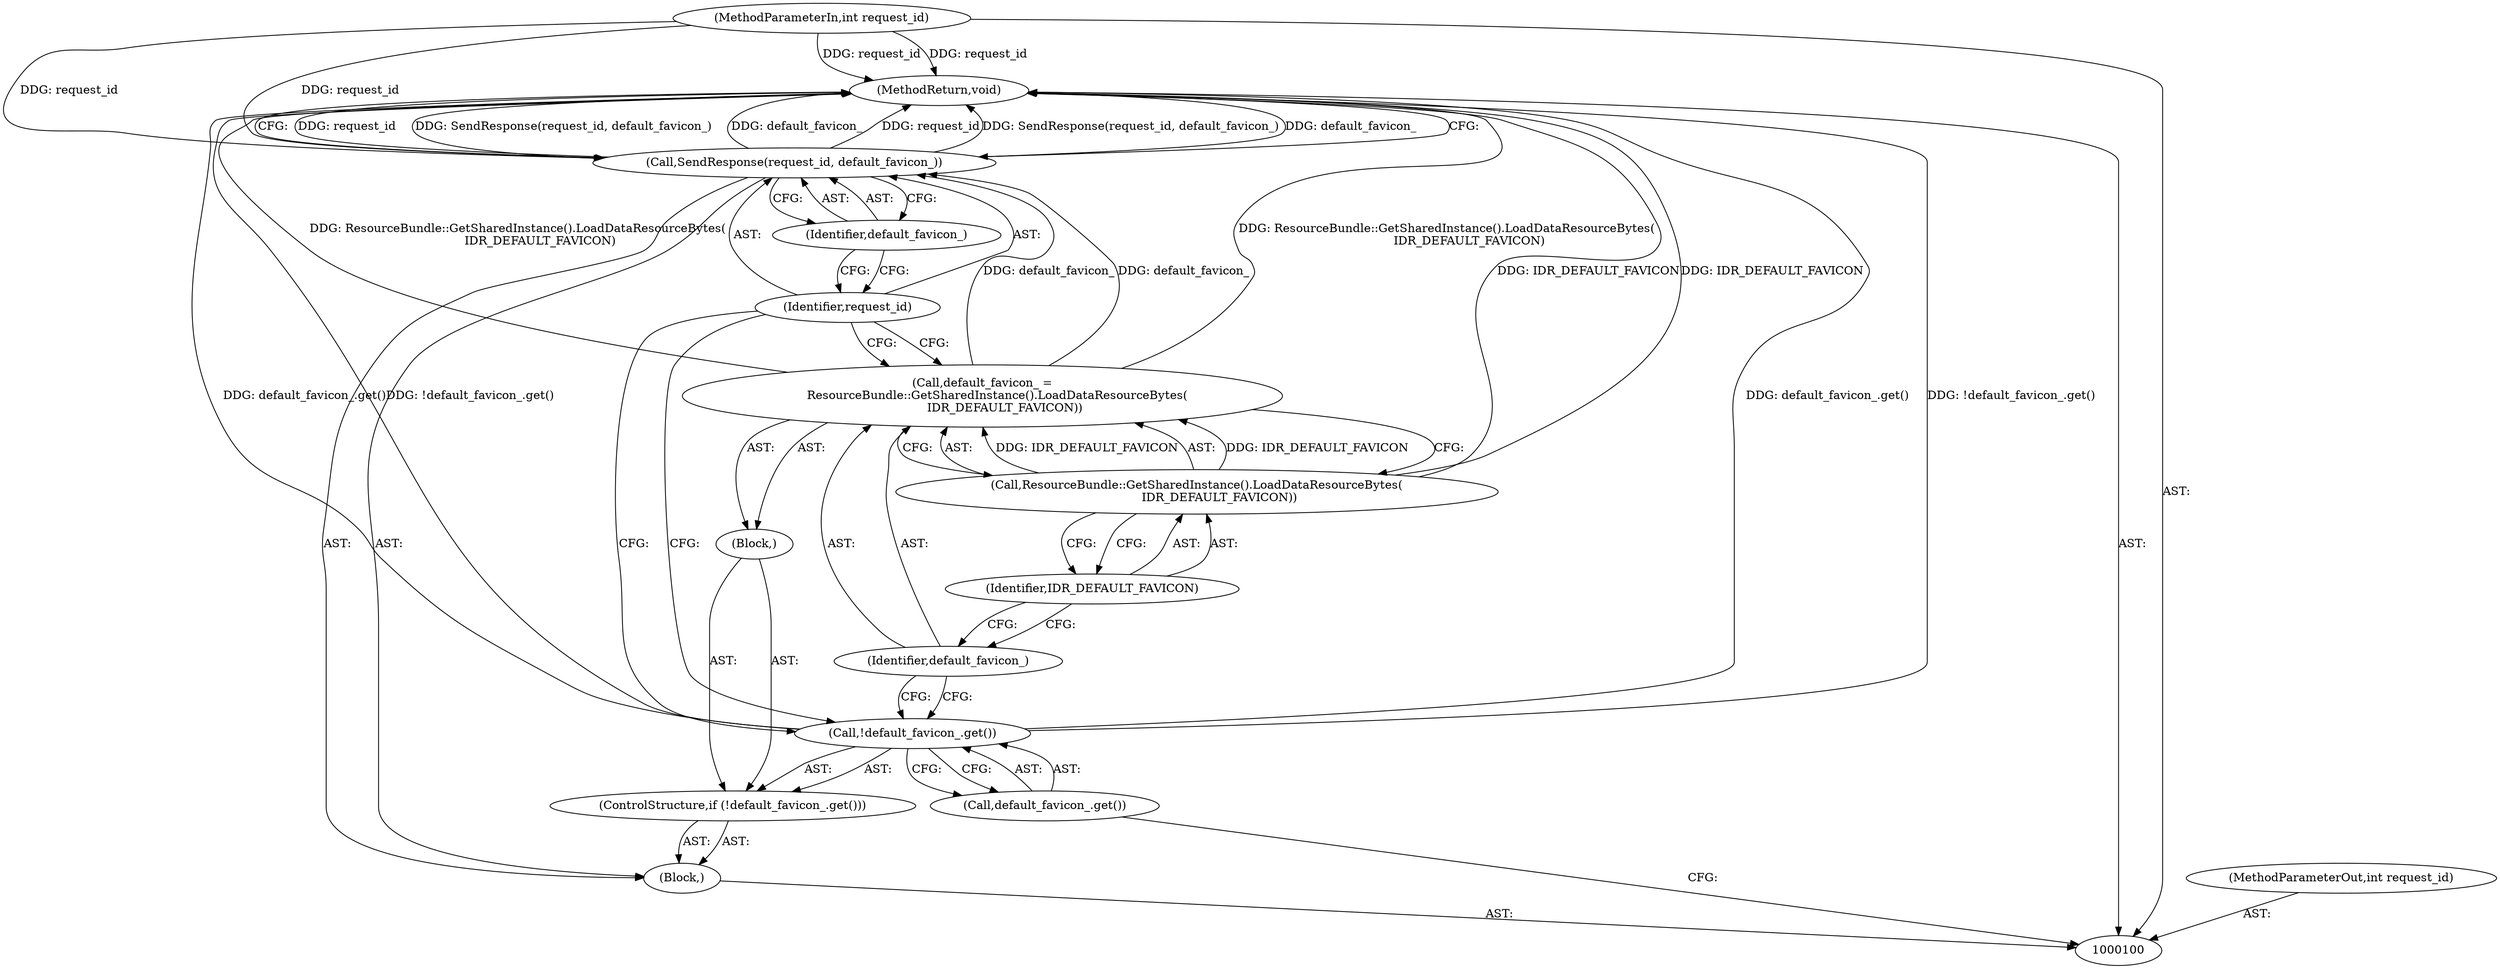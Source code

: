 digraph "1_Chrome_abbd2f4b36da8c89e6f3002eb84f60064a6ff067" {
"1000114" [label="(MethodReturn,void)"];
"1000101" [label="(MethodParameterIn,int request_id)"];
"1000140" [label="(MethodParameterOut,int request_id)"];
"1000102" [label="(Block,)"];
"1000103" [label="(ControlStructure,if (!default_favicon_.get()))"];
"1000106" [label="(Block,)"];
"1000104" [label="(Call,!default_favicon_.get())"];
"1000105" [label="(Call,default_favicon_.get())"];
"1000107" [label="(Call,default_favicon_ =\n        ResourceBundle::GetSharedInstance().LoadDataResourceBytes(\n            IDR_DEFAULT_FAVICON))"];
"1000108" [label="(Identifier,default_favicon_)"];
"1000109" [label="(Call,ResourceBundle::GetSharedInstance().LoadDataResourceBytes(\n            IDR_DEFAULT_FAVICON))"];
"1000110" [label="(Identifier,IDR_DEFAULT_FAVICON)"];
"1000112" [label="(Identifier,request_id)"];
"1000111" [label="(Call,SendResponse(request_id, default_favicon_))"];
"1000113" [label="(Identifier,default_favicon_)"];
"1000114" -> "1000100"  [label="AST: "];
"1000114" -> "1000111"  [label="CFG: "];
"1000104" -> "1000114"  [label="DDG: !default_favicon_.get()"];
"1000104" -> "1000114"  [label="DDG: default_favicon_.get()"];
"1000111" -> "1000114"  [label="DDG: request_id"];
"1000111" -> "1000114"  [label="DDG: SendResponse(request_id, default_favicon_)"];
"1000111" -> "1000114"  [label="DDG: default_favicon_"];
"1000107" -> "1000114"  [label="DDG: ResourceBundle::GetSharedInstance().LoadDataResourceBytes(\n            IDR_DEFAULT_FAVICON)"];
"1000101" -> "1000114"  [label="DDG: request_id"];
"1000109" -> "1000114"  [label="DDG: IDR_DEFAULT_FAVICON"];
"1000101" -> "1000100"  [label="AST: "];
"1000101" -> "1000114"  [label="DDG: request_id"];
"1000101" -> "1000111"  [label="DDG: request_id"];
"1000140" -> "1000100"  [label="AST: "];
"1000102" -> "1000100"  [label="AST: "];
"1000103" -> "1000102"  [label="AST: "];
"1000111" -> "1000102"  [label="AST: "];
"1000103" -> "1000102"  [label="AST: "];
"1000104" -> "1000103"  [label="AST: "];
"1000106" -> "1000103"  [label="AST: "];
"1000106" -> "1000103"  [label="AST: "];
"1000107" -> "1000106"  [label="AST: "];
"1000104" -> "1000103"  [label="AST: "];
"1000104" -> "1000105"  [label="CFG: "];
"1000105" -> "1000104"  [label="AST: "];
"1000108" -> "1000104"  [label="CFG: "];
"1000112" -> "1000104"  [label="CFG: "];
"1000104" -> "1000114"  [label="DDG: !default_favicon_.get()"];
"1000104" -> "1000114"  [label="DDG: default_favicon_.get()"];
"1000105" -> "1000104"  [label="AST: "];
"1000105" -> "1000100"  [label="CFG: "];
"1000104" -> "1000105"  [label="CFG: "];
"1000107" -> "1000106"  [label="AST: "];
"1000107" -> "1000109"  [label="CFG: "];
"1000108" -> "1000107"  [label="AST: "];
"1000109" -> "1000107"  [label="AST: "];
"1000112" -> "1000107"  [label="CFG: "];
"1000107" -> "1000114"  [label="DDG: ResourceBundle::GetSharedInstance().LoadDataResourceBytes(\n            IDR_DEFAULT_FAVICON)"];
"1000109" -> "1000107"  [label="DDG: IDR_DEFAULT_FAVICON"];
"1000107" -> "1000111"  [label="DDG: default_favicon_"];
"1000108" -> "1000107"  [label="AST: "];
"1000108" -> "1000104"  [label="CFG: "];
"1000110" -> "1000108"  [label="CFG: "];
"1000109" -> "1000107"  [label="AST: "];
"1000109" -> "1000110"  [label="CFG: "];
"1000110" -> "1000109"  [label="AST: "];
"1000107" -> "1000109"  [label="CFG: "];
"1000109" -> "1000114"  [label="DDG: IDR_DEFAULT_FAVICON"];
"1000109" -> "1000107"  [label="DDG: IDR_DEFAULT_FAVICON"];
"1000110" -> "1000109"  [label="AST: "];
"1000110" -> "1000108"  [label="CFG: "];
"1000109" -> "1000110"  [label="CFG: "];
"1000112" -> "1000111"  [label="AST: "];
"1000112" -> "1000107"  [label="CFG: "];
"1000112" -> "1000104"  [label="CFG: "];
"1000113" -> "1000112"  [label="CFG: "];
"1000111" -> "1000102"  [label="AST: "];
"1000111" -> "1000113"  [label="CFG: "];
"1000112" -> "1000111"  [label="AST: "];
"1000113" -> "1000111"  [label="AST: "];
"1000114" -> "1000111"  [label="CFG: "];
"1000111" -> "1000114"  [label="DDG: request_id"];
"1000111" -> "1000114"  [label="DDG: SendResponse(request_id, default_favicon_)"];
"1000111" -> "1000114"  [label="DDG: default_favicon_"];
"1000101" -> "1000111"  [label="DDG: request_id"];
"1000107" -> "1000111"  [label="DDG: default_favicon_"];
"1000113" -> "1000111"  [label="AST: "];
"1000113" -> "1000112"  [label="CFG: "];
"1000111" -> "1000113"  [label="CFG: "];
}
